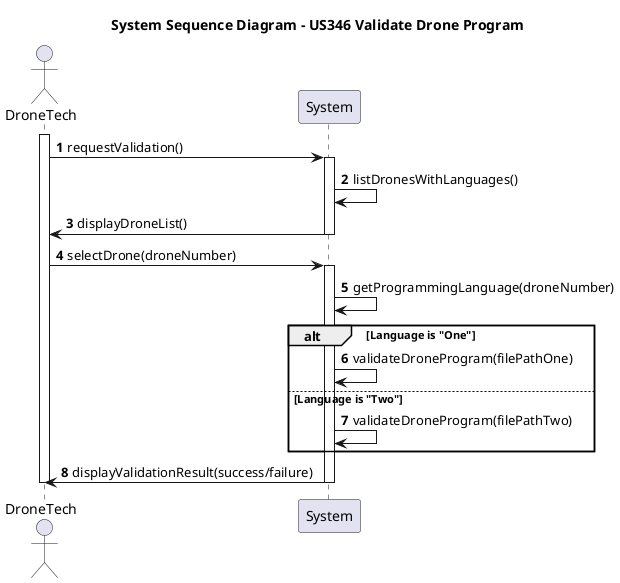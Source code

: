 @startuml
title System Sequence Diagram - US346 Validate Drone Program

actor "DroneTech" as DT
participant "System" as SYS

autonumber

activate DT
    DT -> SYS : requestValidation()

        activate SYS
        SYS -> SYS : listDronesWithLanguages()
        SYS -> DT : displayDroneList()
        deactivate SYS

    DT -> SYS : selectDrone(droneNumber)

        activate SYS
        SYS -> SYS : getProgrammingLanguage(droneNumber)

        alt Language is "One"
        SYS -> SYS : validateDroneProgram(filePathOne)
        else Language is "Two"
            SYS -> SYS : validateDroneProgram(filePathTwo)
        end

        SYS -> DT : displayValidationResult(success/failure)
        deactivate SYS

deactivate DT

@enduml

